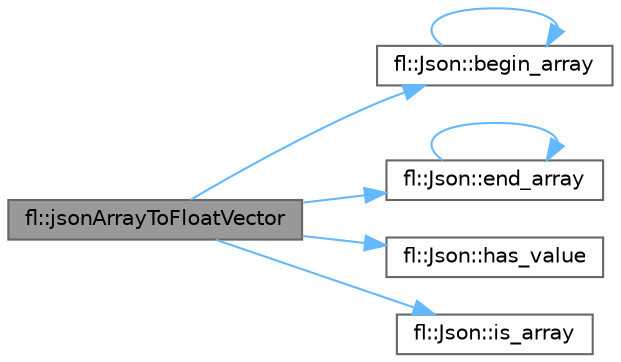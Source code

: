 digraph "fl::jsonArrayToFloatVector"
{
 // INTERACTIVE_SVG=YES
 // LATEX_PDF_SIZE
  bgcolor="transparent";
  edge [fontname=Helvetica,fontsize=10,labelfontname=Helvetica,labelfontsize=10];
  node [fontname=Helvetica,fontsize=10,shape=box,height=0.2,width=0.4];
  rankdir="LR";
  Node1 [id="Node000001",label="fl::jsonArrayToFloatVector",height=0.2,width=0.4,color="gray40", fillcolor="grey60", style="filled", fontcolor="black",tooltip=" "];
  Node1 -> Node2 [id="edge1_Node000001_Node000002",color="steelblue1",style="solid",tooltip=" "];
  Node2 [id="Node000002",label="fl::Json::begin_array",height=0.2,width=0.4,color="grey40", fillcolor="white", style="filled",URL="$d4/d13/classfl_1_1_json_a3d249250bfc4213964277ea103c45f3e.html#a3d249250bfc4213964277ea103c45f3e",tooltip=" "];
  Node2 -> Node2 [id="edge2_Node000002_Node000002",color="steelblue1",style="solid",tooltip=" "];
  Node1 -> Node3 [id="edge3_Node000001_Node000003",color="steelblue1",style="solid",tooltip=" "];
  Node3 [id="Node000003",label="fl::Json::end_array",height=0.2,width=0.4,color="grey40", fillcolor="white", style="filled",URL="$d4/d13/classfl_1_1_json_a8da7b539979bc86f2f99576353f93306.html#a8da7b539979bc86f2f99576353f93306",tooltip=" "];
  Node3 -> Node3 [id="edge4_Node000003_Node000003",color="steelblue1",style="solid",tooltip=" "];
  Node1 -> Node4 [id="edge5_Node000001_Node000004",color="steelblue1",style="solid",tooltip=" "];
  Node4 [id="Node000004",label="fl::Json::has_value",height=0.2,width=0.4,color="grey40", fillcolor="white", style="filled",URL="$d4/d13/classfl_1_1_json_a3560bc2ec4a51342cfb5973e7abab0ae.html#a3560bc2ec4a51342cfb5973e7abab0ae",tooltip=" "];
  Node1 -> Node5 [id="edge6_Node000001_Node000005",color="steelblue1",style="solid",tooltip=" "];
  Node5 [id="Node000005",label="fl::Json::is_array",height=0.2,width=0.4,color="grey40", fillcolor="white", style="filled",URL="$d4/d13/classfl_1_1_json_a00eda00b1da99d1db9ec08f63d82b892.html#a00eda00b1da99d1db9ec08f63d82b892",tooltip=" "];
}
